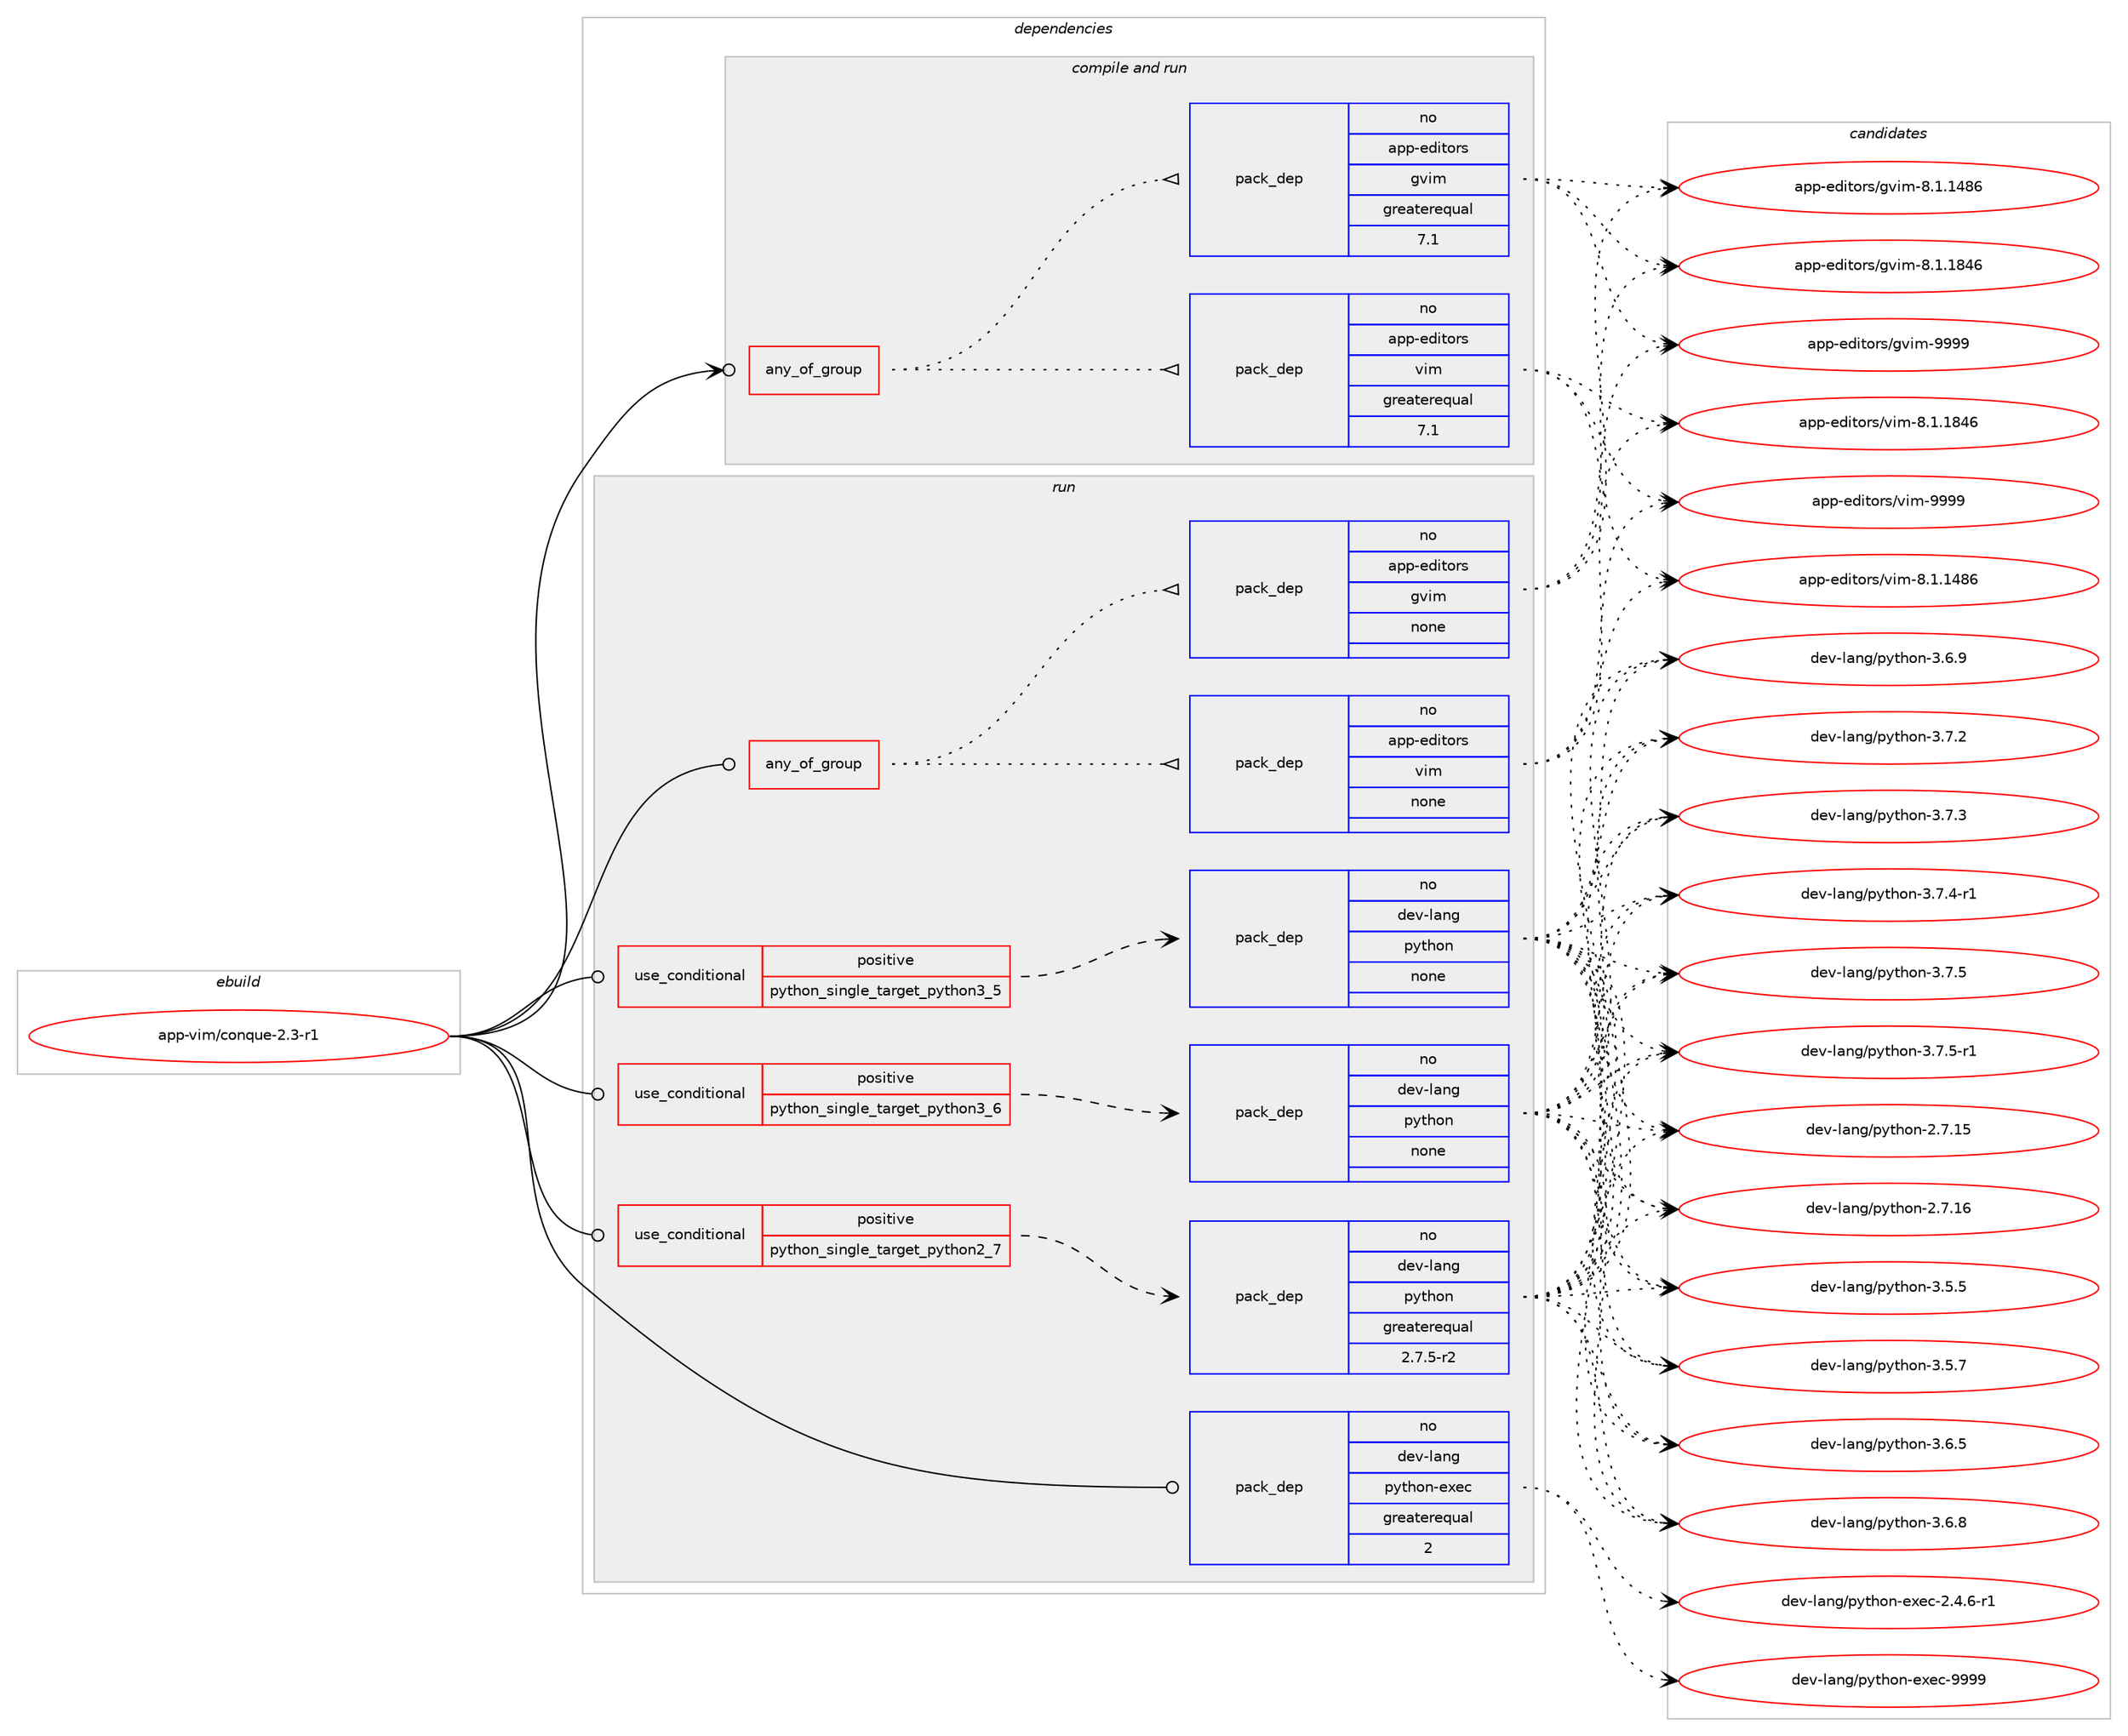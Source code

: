 digraph prolog {

# *************
# Graph options
# *************

newrank=true;
concentrate=true;
compound=true;
graph [rankdir=LR,fontname=Helvetica,fontsize=10,ranksep=1.5];#, ranksep=2.5, nodesep=0.2];
edge  [arrowhead=vee];
node  [fontname=Helvetica,fontsize=10];

# **********
# The ebuild
# **********

subgraph cluster_leftcol {
color=gray;
rank=same;
label=<<i>ebuild</i>>;
id [label="app-vim/conque-2.3-r1", color=red, width=4, href="../app-vim/conque-2.3-r1.svg"];
}

# ****************
# The dependencies
# ****************

subgraph cluster_midcol {
color=gray;
label=<<i>dependencies</i>>;
subgraph cluster_compile {
fillcolor="#eeeeee";
style=filled;
label=<<i>compile</i>>;
}
subgraph cluster_compileandrun {
fillcolor="#eeeeee";
style=filled;
label=<<i>compile and run</i>>;
subgraph any9014 {
dependency513670 [label=<<TABLE BORDER="0" CELLBORDER="1" CELLSPACING="0" CELLPADDING="4"><TR><TD CELLPADDING="10">any_of_group</TD></TR></TABLE>>, shape=none, color=red];subgraph pack382134 {
dependency513671 [label=<<TABLE BORDER="0" CELLBORDER="1" CELLSPACING="0" CELLPADDING="4" WIDTH="220"><TR><TD ROWSPAN="6" CELLPADDING="30">pack_dep</TD></TR><TR><TD WIDTH="110">no</TD></TR><TR><TD>app-editors</TD></TR><TR><TD>vim</TD></TR><TR><TD>greaterequal</TD></TR><TR><TD>7.1</TD></TR></TABLE>>, shape=none, color=blue];
}
dependency513670:e -> dependency513671:w [weight=20,style="dotted",arrowhead="oinv"];
subgraph pack382135 {
dependency513672 [label=<<TABLE BORDER="0" CELLBORDER="1" CELLSPACING="0" CELLPADDING="4" WIDTH="220"><TR><TD ROWSPAN="6" CELLPADDING="30">pack_dep</TD></TR><TR><TD WIDTH="110">no</TD></TR><TR><TD>app-editors</TD></TR><TR><TD>gvim</TD></TR><TR><TD>greaterequal</TD></TR><TR><TD>7.1</TD></TR></TABLE>>, shape=none, color=blue];
}
dependency513670:e -> dependency513672:w [weight=20,style="dotted",arrowhead="oinv"];
}
id:e -> dependency513670:w [weight=20,style="solid",arrowhead="odotvee"];
}
subgraph cluster_run {
fillcolor="#eeeeee";
style=filled;
label=<<i>run</i>>;
subgraph any9015 {
dependency513673 [label=<<TABLE BORDER="0" CELLBORDER="1" CELLSPACING="0" CELLPADDING="4"><TR><TD CELLPADDING="10">any_of_group</TD></TR></TABLE>>, shape=none, color=red];subgraph pack382136 {
dependency513674 [label=<<TABLE BORDER="0" CELLBORDER="1" CELLSPACING="0" CELLPADDING="4" WIDTH="220"><TR><TD ROWSPAN="6" CELLPADDING="30">pack_dep</TD></TR><TR><TD WIDTH="110">no</TD></TR><TR><TD>app-editors</TD></TR><TR><TD>vim</TD></TR><TR><TD>none</TD></TR><TR><TD></TD></TR></TABLE>>, shape=none, color=blue];
}
dependency513673:e -> dependency513674:w [weight=20,style="dotted",arrowhead="oinv"];
subgraph pack382137 {
dependency513675 [label=<<TABLE BORDER="0" CELLBORDER="1" CELLSPACING="0" CELLPADDING="4" WIDTH="220"><TR><TD ROWSPAN="6" CELLPADDING="30">pack_dep</TD></TR><TR><TD WIDTH="110">no</TD></TR><TR><TD>app-editors</TD></TR><TR><TD>gvim</TD></TR><TR><TD>none</TD></TR><TR><TD></TD></TR></TABLE>>, shape=none, color=blue];
}
dependency513673:e -> dependency513675:w [weight=20,style="dotted",arrowhead="oinv"];
}
id:e -> dependency513673:w [weight=20,style="solid",arrowhead="odot"];
subgraph cond122194 {
dependency513676 [label=<<TABLE BORDER="0" CELLBORDER="1" CELLSPACING="0" CELLPADDING="4"><TR><TD ROWSPAN="3" CELLPADDING="10">use_conditional</TD></TR><TR><TD>positive</TD></TR><TR><TD>python_single_target_python2_7</TD></TR></TABLE>>, shape=none, color=red];
subgraph pack382138 {
dependency513677 [label=<<TABLE BORDER="0" CELLBORDER="1" CELLSPACING="0" CELLPADDING="4" WIDTH="220"><TR><TD ROWSPAN="6" CELLPADDING="30">pack_dep</TD></TR><TR><TD WIDTH="110">no</TD></TR><TR><TD>dev-lang</TD></TR><TR><TD>python</TD></TR><TR><TD>greaterequal</TD></TR><TR><TD>2.7.5-r2</TD></TR></TABLE>>, shape=none, color=blue];
}
dependency513676:e -> dependency513677:w [weight=20,style="dashed",arrowhead="vee"];
}
id:e -> dependency513676:w [weight=20,style="solid",arrowhead="odot"];
subgraph cond122195 {
dependency513678 [label=<<TABLE BORDER="0" CELLBORDER="1" CELLSPACING="0" CELLPADDING="4"><TR><TD ROWSPAN="3" CELLPADDING="10">use_conditional</TD></TR><TR><TD>positive</TD></TR><TR><TD>python_single_target_python3_5</TD></TR></TABLE>>, shape=none, color=red];
subgraph pack382139 {
dependency513679 [label=<<TABLE BORDER="0" CELLBORDER="1" CELLSPACING="0" CELLPADDING="4" WIDTH="220"><TR><TD ROWSPAN="6" CELLPADDING="30">pack_dep</TD></TR><TR><TD WIDTH="110">no</TD></TR><TR><TD>dev-lang</TD></TR><TR><TD>python</TD></TR><TR><TD>none</TD></TR><TR><TD></TD></TR></TABLE>>, shape=none, color=blue];
}
dependency513678:e -> dependency513679:w [weight=20,style="dashed",arrowhead="vee"];
}
id:e -> dependency513678:w [weight=20,style="solid",arrowhead="odot"];
subgraph cond122196 {
dependency513680 [label=<<TABLE BORDER="0" CELLBORDER="1" CELLSPACING="0" CELLPADDING="4"><TR><TD ROWSPAN="3" CELLPADDING="10">use_conditional</TD></TR><TR><TD>positive</TD></TR><TR><TD>python_single_target_python3_6</TD></TR></TABLE>>, shape=none, color=red];
subgraph pack382140 {
dependency513681 [label=<<TABLE BORDER="0" CELLBORDER="1" CELLSPACING="0" CELLPADDING="4" WIDTH="220"><TR><TD ROWSPAN="6" CELLPADDING="30">pack_dep</TD></TR><TR><TD WIDTH="110">no</TD></TR><TR><TD>dev-lang</TD></TR><TR><TD>python</TD></TR><TR><TD>none</TD></TR><TR><TD></TD></TR></TABLE>>, shape=none, color=blue];
}
dependency513680:e -> dependency513681:w [weight=20,style="dashed",arrowhead="vee"];
}
id:e -> dependency513680:w [weight=20,style="solid",arrowhead="odot"];
subgraph pack382141 {
dependency513682 [label=<<TABLE BORDER="0" CELLBORDER="1" CELLSPACING="0" CELLPADDING="4" WIDTH="220"><TR><TD ROWSPAN="6" CELLPADDING="30">pack_dep</TD></TR><TR><TD WIDTH="110">no</TD></TR><TR><TD>dev-lang</TD></TR><TR><TD>python-exec</TD></TR><TR><TD>greaterequal</TD></TR><TR><TD>2</TD></TR></TABLE>>, shape=none, color=blue];
}
id:e -> dependency513682:w [weight=20,style="solid",arrowhead="odot"];
}
}

# **************
# The candidates
# **************

subgraph cluster_choices {
rank=same;
color=gray;
label=<<i>candidates</i>>;

subgraph choice382134 {
color=black;
nodesep=1;
choice971121124510110010511611111411547118105109455646494649525654 [label="app-editors/vim-8.1.1486", color=red, width=4,href="../app-editors/vim-8.1.1486.svg"];
choice971121124510110010511611111411547118105109455646494649565254 [label="app-editors/vim-8.1.1846", color=red, width=4,href="../app-editors/vim-8.1.1846.svg"];
choice9711211245101100105116111114115471181051094557575757 [label="app-editors/vim-9999", color=red, width=4,href="../app-editors/vim-9999.svg"];
dependency513671:e -> choice971121124510110010511611111411547118105109455646494649525654:w [style=dotted,weight="100"];
dependency513671:e -> choice971121124510110010511611111411547118105109455646494649565254:w [style=dotted,weight="100"];
dependency513671:e -> choice9711211245101100105116111114115471181051094557575757:w [style=dotted,weight="100"];
}
subgraph choice382135 {
color=black;
nodesep=1;
choice971121124510110010511611111411547103118105109455646494649525654 [label="app-editors/gvim-8.1.1486", color=red, width=4,href="../app-editors/gvim-8.1.1486.svg"];
choice971121124510110010511611111411547103118105109455646494649565254 [label="app-editors/gvim-8.1.1846", color=red, width=4,href="../app-editors/gvim-8.1.1846.svg"];
choice9711211245101100105116111114115471031181051094557575757 [label="app-editors/gvim-9999", color=red, width=4,href="../app-editors/gvim-9999.svg"];
dependency513672:e -> choice971121124510110010511611111411547103118105109455646494649525654:w [style=dotted,weight="100"];
dependency513672:e -> choice971121124510110010511611111411547103118105109455646494649565254:w [style=dotted,weight="100"];
dependency513672:e -> choice9711211245101100105116111114115471031181051094557575757:w [style=dotted,weight="100"];
}
subgraph choice382136 {
color=black;
nodesep=1;
choice971121124510110010511611111411547118105109455646494649525654 [label="app-editors/vim-8.1.1486", color=red, width=4,href="../app-editors/vim-8.1.1486.svg"];
choice971121124510110010511611111411547118105109455646494649565254 [label="app-editors/vim-8.1.1846", color=red, width=4,href="../app-editors/vim-8.1.1846.svg"];
choice9711211245101100105116111114115471181051094557575757 [label="app-editors/vim-9999", color=red, width=4,href="../app-editors/vim-9999.svg"];
dependency513674:e -> choice971121124510110010511611111411547118105109455646494649525654:w [style=dotted,weight="100"];
dependency513674:e -> choice971121124510110010511611111411547118105109455646494649565254:w [style=dotted,weight="100"];
dependency513674:e -> choice9711211245101100105116111114115471181051094557575757:w [style=dotted,weight="100"];
}
subgraph choice382137 {
color=black;
nodesep=1;
choice971121124510110010511611111411547103118105109455646494649525654 [label="app-editors/gvim-8.1.1486", color=red, width=4,href="../app-editors/gvim-8.1.1486.svg"];
choice971121124510110010511611111411547103118105109455646494649565254 [label="app-editors/gvim-8.1.1846", color=red, width=4,href="../app-editors/gvim-8.1.1846.svg"];
choice9711211245101100105116111114115471031181051094557575757 [label="app-editors/gvim-9999", color=red, width=4,href="../app-editors/gvim-9999.svg"];
dependency513675:e -> choice971121124510110010511611111411547103118105109455646494649525654:w [style=dotted,weight="100"];
dependency513675:e -> choice971121124510110010511611111411547103118105109455646494649565254:w [style=dotted,weight="100"];
dependency513675:e -> choice9711211245101100105116111114115471031181051094557575757:w [style=dotted,weight="100"];
}
subgraph choice382138 {
color=black;
nodesep=1;
choice10010111845108971101034711212111610411111045504655464953 [label="dev-lang/python-2.7.15", color=red, width=4,href="../dev-lang/python-2.7.15.svg"];
choice10010111845108971101034711212111610411111045504655464954 [label="dev-lang/python-2.7.16", color=red, width=4,href="../dev-lang/python-2.7.16.svg"];
choice100101118451089711010347112121116104111110455146534653 [label="dev-lang/python-3.5.5", color=red, width=4,href="../dev-lang/python-3.5.5.svg"];
choice100101118451089711010347112121116104111110455146534655 [label="dev-lang/python-3.5.7", color=red, width=4,href="../dev-lang/python-3.5.7.svg"];
choice100101118451089711010347112121116104111110455146544653 [label="dev-lang/python-3.6.5", color=red, width=4,href="../dev-lang/python-3.6.5.svg"];
choice100101118451089711010347112121116104111110455146544656 [label="dev-lang/python-3.6.8", color=red, width=4,href="../dev-lang/python-3.6.8.svg"];
choice100101118451089711010347112121116104111110455146544657 [label="dev-lang/python-3.6.9", color=red, width=4,href="../dev-lang/python-3.6.9.svg"];
choice100101118451089711010347112121116104111110455146554650 [label="dev-lang/python-3.7.2", color=red, width=4,href="../dev-lang/python-3.7.2.svg"];
choice100101118451089711010347112121116104111110455146554651 [label="dev-lang/python-3.7.3", color=red, width=4,href="../dev-lang/python-3.7.3.svg"];
choice1001011184510897110103471121211161041111104551465546524511449 [label="dev-lang/python-3.7.4-r1", color=red, width=4,href="../dev-lang/python-3.7.4-r1.svg"];
choice100101118451089711010347112121116104111110455146554653 [label="dev-lang/python-3.7.5", color=red, width=4,href="../dev-lang/python-3.7.5.svg"];
choice1001011184510897110103471121211161041111104551465546534511449 [label="dev-lang/python-3.7.5-r1", color=red, width=4,href="../dev-lang/python-3.7.5-r1.svg"];
dependency513677:e -> choice10010111845108971101034711212111610411111045504655464953:w [style=dotted,weight="100"];
dependency513677:e -> choice10010111845108971101034711212111610411111045504655464954:w [style=dotted,weight="100"];
dependency513677:e -> choice100101118451089711010347112121116104111110455146534653:w [style=dotted,weight="100"];
dependency513677:e -> choice100101118451089711010347112121116104111110455146534655:w [style=dotted,weight="100"];
dependency513677:e -> choice100101118451089711010347112121116104111110455146544653:w [style=dotted,weight="100"];
dependency513677:e -> choice100101118451089711010347112121116104111110455146544656:w [style=dotted,weight="100"];
dependency513677:e -> choice100101118451089711010347112121116104111110455146544657:w [style=dotted,weight="100"];
dependency513677:e -> choice100101118451089711010347112121116104111110455146554650:w [style=dotted,weight="100"];
dependency513677:e -> choice100101118451089711010347112121116104111110455146554651:w [style=dotted,weight="100"];
dependency513677:e -> choice1001011184510897110103471121211161041111104551465546524511449:w [style=dotted,weight="100"];
dependency513677:e -> choice100101118451089711010347112121116104111110455146554653:w [style=dotted,weight="100"];
dependency513677:e -> choice1001011184510897110103471121211161041111104551465546534511449:w [style=dotted,weight="100"];
}
subgraph choice382139 {
color=black;
nodesep=1;
choice10010111845108971101034711212111610411111045504655464953 [label="dev-lang/python-2.7.15", color=red, width=4,href="../dev-lang/python-2.7.15.svg"];
choice10010111845108971101034711212111610411111045504655464954 [label="dev-lang/python-2.7.16", color=red, width=4,href="../dev-lang/python-2.7.16.svg"];
choice100101118451089711010347112121116104111110455146534653 [label="dev-lang/python-3.5.5", color=red, width=4,href="../dev-lang/python-3.5.5.svg"];
choice100101118451089711010347112121116104111110455146534655 [label="dev-lang/python-3.5.7", color=red, width=4,href="../dev-lang/python-3.5.7.svg"];
choice100101118451089711010347112121116104111110455146544653 [label="dev-lang/python-3.6.5", color=red, width=4,href="../dev-lang/python-3.6.5.svg"];
choice100101118451089711010347112121116104111110455146544656 [label="dev-lang/python-3.6.8", color=red, width=4,href="../dev-lang/python-3.6.8.svg"];
choice100101118451089711010347112121116104111110455146544657 [label="dev-lang/python-3.6.9", color=red, width=4,href="../dev-lang/python-3.6.9.svg"];
choice100101118451089711010347112121116104111110455146554650 [label="dev-lang/python-3.7.2", color=red, width=4,href="../dev-lang/python-3.7.2.svg"];
choice100101118451089711010347112121116104111110455146554651 [label="dev-lang/python-3.7.3", color=red, width=4,href="../dev-lang/python-3.7.3.svg"];
choice1001011184510897110103471121211161041111104551465546524511449 [label="dev-lang/python-3.7.4-r1", color=red, width=4,href="../dev-lang/python-3.7.4-r1.svg"];
choice100101118451089711010347112121116104111110455146554653 [label="dev-lang/python-3.7.5", color=red, width=4,href="../dev-lang/python-3.7.5.svg"];
choice1001011184510897110103471121211161041111104551465546534511449 [label="dev-lang/python-3.7.5-r1", color=red, width=4,href="../dev-lang/python-3.7.5-r1.svg"];
dependency513679:e -> choice10010111845108971101034711212111610411111045504655464953:w [style=dotted,weight="100"];
dependency513679:e -> choice10010111845108971101034711212111610411111045504655464954:w [style=dotted,weight="100"];
dependency513679:e -> choice100101118451089711010347112121116104111110455146534653:w [style=dotted,weight="100"];
dependency513679:e -> choice100101118451089711010347112121116104111110455146534655:w [style=dotted,weight="100"];
dependency513679:e -> choice100101118451089711010347112121116104111110455146544653:w [style=dotted,weight="100"];
dependency513679:e -> choice100101118451089711010347112121116104111110455146544656:w [style=dotted,weight="100"];
dependency513679:e -> choice100101118451089711010347112121116104111110455146544657:w [style=dotted,weight="100"];
dependency513679:e -> choice100101118451089711010347112121116104111110455146554650:w [style=dotted,weight="100"];
dependency513679:e -> choice100101118451089711010347112121116104111110455146554651:w [style=dotted,weight="100"];
dependency513679:e -> choice1001011184510897110103471121211161041111104551465546524511449:w [style=dotted,weight="100"];
dependency513679:e -> choice100101118451089711010347112121116104111110455146554653:w [style=dotted,weight="100"];
dependency513679:e -> choice1001011184510897110103471121211161041111104551465546534511449:w [style=dotted,weight="100"];
}
subgraph choice382140 {
color=black;
nodesep=1;
choice10010111845108971101034711212111610411111045504655464953 [label="dev-lang/python-2.7.15", color=red, width=4,href="../dev-lang/python-2.7.15.svg"];
choice10010111845108971101034711212111610411111045504655464954 [label="dev-lang/python-2.7.16", color=red, width=4,href="../dev-lang/python-2.7.16.svg"];
choice100101118451089711010347112121116104111110455146534653 [label="dev-lang/python-3.5.5", color=red, width=4,href="../dev-lang/python-3.5.5.svg"];
choice100101118451089711010347112121116104111110455146534655 [label="dev-lang/python-3.5.7", color=red, width=4,href="../dev-lang/python-3.5.7.svg"];
choice100101118451089711010347112121116104111110455146544653 [label="dev-lang/python-3.6.5", color=red, width=4,href="../dev-lang/python-3.6.5.svg"];
choice100101118451089711010347112121116104111110455146544656 [label="dev-lang/python-3.6.8", color=red, width=4,href="../dev-lang/python-3.6.8.svg"];
choice100101118451089711010347112121116104111110455146544657 [label="dev-lang/python-3.6.9", color=red, width=4,href="../dev-lang/python-3.6.9.svg"];
choice100101118451089711010347112121116104111110455146554650 [label="dev-lang/python-3.7.2", color=red, width=4,href="../dev-lang/python-3.7.2.svg"];
choice100101118451089711010347112121116104111110455146554651 [label="dev-lang/python-3.7.3", color=red, width=4,href="../dev-lang/python-3.7.3.svg"];
choice1001011184510897110103471121211161041111104551465546524511449 [label="dev-lang/python-3.7.4-r1", color=red, width=4,href="../dev-lang/python-3.7.4-r1.svg"];
choice100101118451089711010347112121116104111110455146554653 [label="dev-lang/python-3.7.5", color=red, width=4,href="../dev-lang/python-3.7.5.svg"];
choice1001011184510897110103471121211161041111104551465546534511449 [label="dev-lang/python-3.7.5-r1", color=red, width=4,href="../dev-lang/python-3.7.5-r1.svg"];
dependency513681:e -> choice10010111845108971101034711212111610411111045504655464953:w [style=dotted,weight="100"];
dependency513681:e -> choice10010111845108971101034711212111610411111045504655464954:w [style=dotted,weight="100"];
dependency513681:e -> choice100101118451089711010347112121116104111110455146534653:w [style=dotted,weight="100"];
dependency513681:e -> choice100101118451089711010347112121116104111110455146534655:w [style=dotted,weight="100"];
dependency513681:e -> choice100101118451089711010347112121116104111110455146544653:w [style=dotted,weight="100"];
dependency513681:e -> choice100101118451089711010347112121116104111110455146544656:w [style=dotted,weight="100"];
dependency513681:e -> choice100101118451089711010347112121116104111110455146544657:w [style=dotted,weight="100"];
dependency513681:e -> choice100101118451089711010347112121116104111110455146554650:w [style=dotted,weight="100"];
dependency513681:e -> choice100101118451089711010347112121116104111110455146554651:w [style=dotted,weight="100"];
dependency513681:e -> choice1001011184510897110103471121211161041111104551465546524511449:w [style=dotted,weight="100"];
dependency513681:e -> choice100101118451089711010347112121116104111110455146554653:w [style=dotted,weight="100"];
dependency513681:e -> choice1001011184510897110103471121211161041111104551465546534511449:w [style=dotted,weight="100"];
}
subgraph choice382141 {
color=black;
nodesep=1;
choice10010111845108971101034711212111610411111045101120101994550465246544511449 [label="dev-lang/python-exec-2.4.6-r1", color=red, width=4,href="../dev-lang/python-exec-2.4.6-r1.svg"];
choice10010111845108971101034711212111610411111045101120101994557575757 [label="dev-lang/python-exec-9999", color=red, width=4,href="../dev-lang/python-exec-9999.svg"];
dependency513682:e -> choice10010111845108971101034711212111610411111045101120101994550465246544511449:w [style=dotted,weight="100"];
dependency513682:e -> choice10010111845108971101034711212111610411111045101120101994557575757:w [style=dotted,weight="100"];
}
}

}
